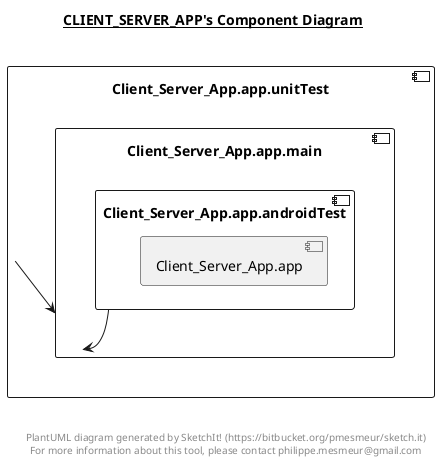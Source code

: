 @startuml

title __CLIENT_SERVER_APP's Component Diagram__\n

  component "Client_Server_App.app.unitTest" {
        [Client_Server_App.app.main]
    component "Client_Server_App.app.main" {
          [Client_Server_App.app.androidTest]
      component "Client_Server_App.app.androidTest" {
            [Client_Server_App.app]
      }


    }


  }


  [Client_Server_App.app.androidTest] --> [Client_Server_App.app.main]
  [Client_Server_App.app.unitTest] --> [Client_Server_App.app.main]


right footer


PlantUML diagram generated by SketchIt! (https://bitbucket.org/pmesmeur/sketch.it)
For more information about this tool, please contact philippe.mesmeur@gmail.com
endfooter

@enduml
